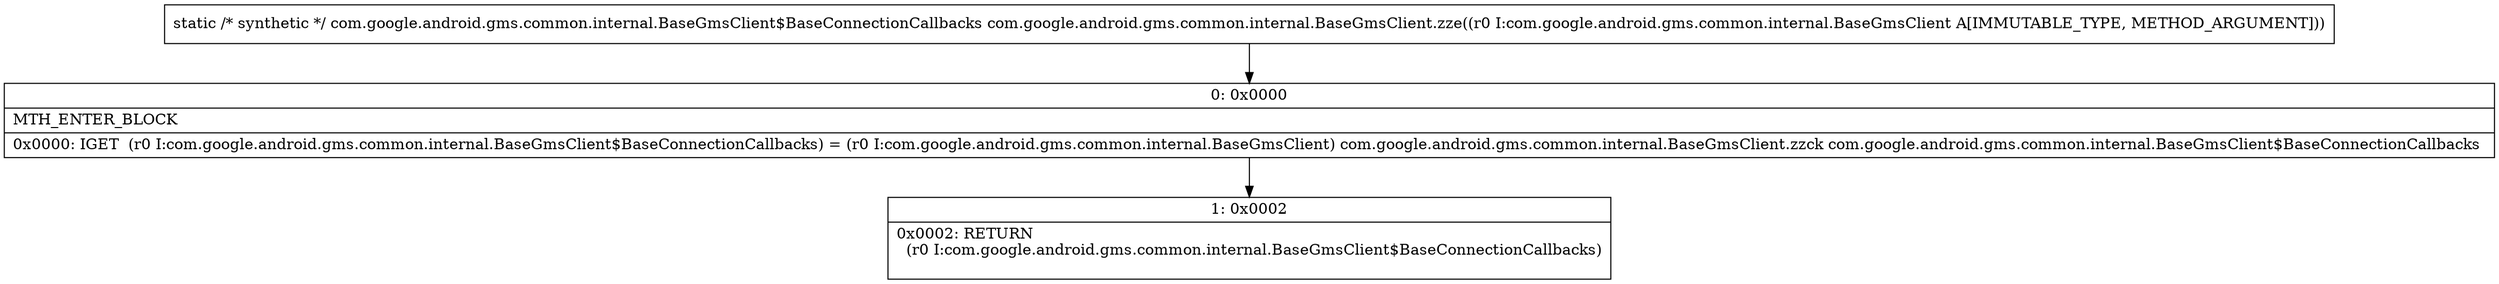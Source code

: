 digraph "CFG forcom.google.android.gms.common.internal.BaseGmsClient.zze(Lcom\/google\/android\/gms\/common\/internal\/BaseGmsClient;)Lcom\/google\/android\/gms\/common\/internal\/BaseGmsClient$BaseConnectionCallbacks;" {
Node_0 [shape=record,label="{0\:\ 0x0000|MTH_ENTER_BLOCK\l|0x0000: IGET  (r0 I:com.google.android.gms.common.internal.BaseGmsClient$BaseConnectionCallbacks) = (r0 I:com.google.android.gms.common.internal.BaseGmsClient) com.google.android.gms.common.internal.BaseGmsClient.zzck com.google.android.gms.common.internal.BaseGmsClient$BaseConnectionCallbacks \l}"];
Node_1 [shape=record,label="{1\:\ 0x0002|0x0002: RETURN  \l  (r0 I:com.google.android.gms.common.internal.BaseGmsClient$BaseConnectionCallbacks)\l \l}"];
MethodNode[shape=record,label="{static \/* synthetic *\/ com.google.android.gms.common.internal.BaseGmsClient$BaseConnectionCallbacks com.google.android.gms.common.internal.BaseGmsClient.zze((r0 I:com.google.android.gms.common.internal.BaseGmsClient A[IMMUTABLE_TYPE, METHOD_ARGUMENT])) }"];
MethodNode -> Node_0;
Node_0 -> Node_1;
}


